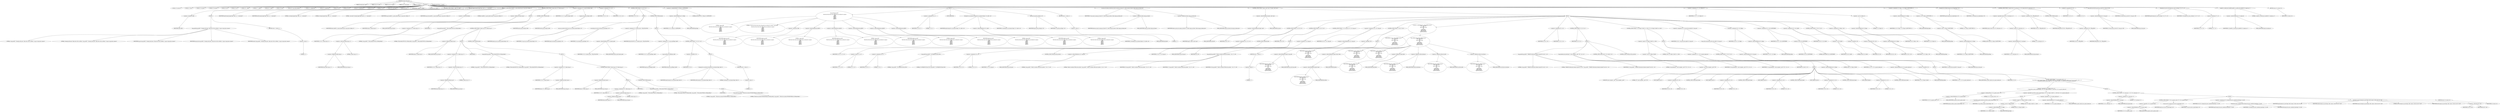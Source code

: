 digraph hostapd_notif_assoc {  
"1000123" [label = "(METHOD,hostapd_notif_assoc)" ]
"1000124" [label = "(PARAM,hostapd_data *hapd)" ]
"1000125" [label = "(PARAM,const u8 *addr)" ]
"1000126" [label = "(PARAM,const u8 *req_ies)" ]
"1000127" [label = "(PARAM,size_t req_ies_len)" ]
"1000128" [label = "(PARAM,int reassoc)" ]
"1000129" [label = "(BLOCK,,)" ]
"1000130" [label = "(LOCAL,v10: const u8 *)" ]
"1000131" [label = "(LOCAL,v11: size_t)" ]
"1000132" [label = "(LOCAL,v12: sta_info *)" ]
"1000133" [label = "(LOCAL,v13: sta_info *)" ]
"1000134" [label = "(LOCAL,v14: int)" ]
"1000135" [label = "(LOCAL,v15: int)" ]
"1000136" [label = "(LOCAL,v16: __int64)" ]
"1000137" [label = "(LOCAL,v17: __int64)" ]
"1000138" [label = "(LOCAL,v18: __int64)" ]
"1000139" [label = "(LOCAL,v19: bool)" ]
"1000140" [label = "(LOCAL,v20: wpa_state_machine *)" ]
"1000141" [label = "(LOCAL,v21: unsigned int)" ]
"1000142" [label = "(LOCAL,v22: unsigned int)" ]
"1000143" [label = "(LOCAL,v23: int)" ]
"1000144" [label = "(LOCAL,v24: u32)" ]
"1000145" [label = "(LOCAL,v25: unsigned int)" ]
"1000146" [label = "(LOCAL,v26: int)" ]
"1000147" [label = "(LOCAL,v27: int)" ]
"1000148" [label = "(LOCAL,v28: wpa_event)" ]
"1000149" [label = "(LOCAL,v29: u8 *)" ]
"1000150" [label = "(LOCAL,elems: ieee802_11_elems)" ]
"1000151" [label = "(LOCAL,buf: u8 [ 1064 ])" ]
"1000152" [label = "(CONTROL_STRUCTURE,if ( !addr ),if ( !addr ))" ]
"1000153" [label = "(<operator>.logicalNot,!addr)" ]
"1000154" [label = "(IDENTIFIER,addr,!addr)" ]
"1000155" [label = "(BLOCK,,)" ]
"1000156" [label = "(wpa_printf,wpa_printf(2, \"hostapd_notif_assoc: Skip event with no address\", req_ies, req_ies_len, reassoc))" ]
"1000157" [label = "(LITERAL,2,wpa_printf(2, \"hostapd_notif_assoc: Skip event with no address\", req_ies, req_ies_len, reassoc))" ]
"1000158" [label = "(LITERAL,\"hostapd_notif_assoc: Skip event with no address\",wpa_printf(2, \"hostapd_notif_assoc: Skip event with no address\", req_ies, req_ies_len, reassoc))" ]
"1000159" [label = "(IDENTIFIER,req_ies,wpa_printf(2, \"hostapd_notif_assoc: Skip event with no address\", req_ies, req_ies_len, reassoc))" ]
"1000160" [label = "(IDENTIFIER,req_ies_len,wpa_printf(2, \"hostapd_notif_assoc: Skip event with no address\", req_ies, req_ies_len, reassoc))" ]
"1000161" [label = "(IDENTIFIER,reassoc,wpa_printf(2, \"hostapd_notif_assoc: Skip event with no address\", req_ies, req_ies_len, reassoc))" ]
"1000162" [label = "(RETURN,return -1;,return -1;)" ]
"1000163" [label = "(<operator>.minus,-1)" ]
"1000164" [label = "(LITERAL,1,-1)" ]
"1000165" [label = "(hostapd_logger,hostapd_logger(hapd, addr, 1u, 2, \"associated\"))" ]
"1000166" [label = "(IDENTIFIER,hapd,hostapd_logger(hapd, addr, 1u, 2, \"associated\"))" ]
"1000167" [label = "(IDENTIFIER,addr,hostapd_logger(hapd, addr, 1u, 2, \"associated\"))" ]
"1000168" [label = "(LITERAL,1u,hostapd_logger(hapd, addr, 1u, 2, \"associated\"))" ]
"1000169" [label = "(LITERAL,2,hostapd_logger(hapd, addr, 1u, 2, \"associated\"))" ]
"1000170" [label = "(LITERAL,\"associated\",hostapd_logger(hapd, addr, 1u, 2, \"associated\"))" ]
"1000171" [label = "(ieee802_11_parse_elems,ieee802_11_parse_elems(req_ies, req_ies_len, &elems, 0))" ]
"1000172" [label = "(IDENTIFIER,req_ies,ieee802_11_parse_elems(req_ies, req_ies_len, &elems, 0))" ]
"1000173" [label = "(IDENTIFIER,req_ies_len,ieee802_11_parse_elems(req_ies, req_ies_len, &elems, 0))" ]
"1000174" [label = "(<operator>.addressOf,&elems)" ]
"1000175" [label = "(IDENTIFIER,elems,ieee802_11_parse_elems(req_ies, req_ies_len, &elems, 0))" ]
"1000176" [label = "(LITERAL,0,ieee802_11_parse_elems(req_ies, req_ies_len, &elems, 0))" ]
"1000177" [label = "(CONTROL_STRUCTURE,if ( elems.wps_ie ),if ( elems.wps_ie ))" ]
"1000178" [label = "(<operator>.fieldAccess,elems.wps_ie)" ]
"1000179" [label = "(IDENTIFIER,elems,if ( elems.wps_ie ))" ]
"1000180" [label = "(FIELD_IDENTIFIER,wps_ie,wps_ie)" ]
"1000181" [label = "(BLOCK,,)" ]
"1000182" [label = "(<operator>.assignment,v10 = elems.wps_ie - 2)" ]
"1000183" [label = "(IDENTIFIER,v10,v10 = elems.wps_ie - 2)" ]
"1000184" [label = "(<operator>.subtraction,elems.wps_ie - 2)" ]
"1000185" [label = "(<operator>.fieldAccess,elems.wps_ie)" ]
"1000186" [label = "(IDENTIFIER,elems,elems.wps_ie - 2)" ]
"1000187" [label = "(FIELD_IDENTIFIER,wps_ie,wps_ie)" ]
"1000188" [label = "(LITERAL,2,elems.wps_ie - 2)" ]
"1000189" [label = "(IDENTIFIER,L,)" ]
"1000190" [label = "(wpa_printf,wpa_printf(2, \"STA included WPS IE in (Re)AssocReq\"))" ]
"1000191" [label = "(LITERAL,2,wpa_printf(2, \"STA included WPS IE in (Re)AssocReq\"))" ]
"1000192" [label = "(LITERAL,\"STA included WPS IE in (Re)AssocReq\",wpa_printf(2, \"STA included WPS IE in (Re)AssocReq\"))" ]
"1000193" [label = "(CONTROL_STRUCTURE,else,else)" ]
"1000194" [label = "(CONTROL_STRUCTURE,if ( elems.rsn_ie ),if ( elems.rsn_ie ))" ]
"1000195" [label = "(<operator>.fieldAccess,elems.rsn_ie)" ]
"1000196" [label = "(IDENTIFIER,elems,if ( elems.rsn_ie ))" ]
"1000197" [label = "(FIELD_IDENTIFIER,rsn_ie,rsn_ie)" ]
"1000198" [label = "(BLOCK,,)" ]
"1000199" [label = "(<operator>.assignment,v10 = elems.rsn_ie - 2)" ]
"1000200" [label = "(IDENTIFIER,v10,v10 = elems.rsn_ie - 2)" ]
"1000201" [label = "(<operator>.subtraction,elems.rsn_ie - 2)" ]
"1000202" [label = "(<operator>.fieldAccess,elems.rsn_ie)" ]
"1000203" [label = "(IDENTIFIER,elems,elems.rsn_ie - 2)" ]
"1000204" [label = "(FIELD_IDENTIFIER,rsn_ie,rsn_ie)" ]
"1000205" [label = "(LITERAL,2,elems.rsn_ie - 2)" ]
"1000206" [label = "(IDENTIFIER,L,)" ]
"1000207" [label = "(wpa_printf,wpa_printf(2, \"STA included RSN IE in (Re)AssocReq\"))" ]
"1000208" [label = "(LITERAL,2,wpa_printf(2, \"STA included RSN IE in (Re)AssocReq\"))" ]
"1000209" [label = "(LITERAL,\"STA included RSN IE in (Re)AssocReq\",wpa_printf(2, \"STA included RSN IE in (Re)AssocReq\"))" ]
"1000210" [label = "(CONTROL_STRUCTURE,else,else)" ]
"1000211" [label = "(BLOCK,,)" ]
"1000212" [label = "(<operator>.assignment,v10 = elems.wpa_ie)" ]
"1000213" [label = "(IDENTIFIER,v10,v10 = elems.wpa_ie)" ]
"1000214" [label = "(<operator>.fieldAccess,elems.wpa_ie)" ]
"1000215" [label = "(IDENTIFIER,elems,v10 = elems.wpa_ie)" ]
"1000216" [label = "(FIELD_IDENTIFIER,wpa_ie,wpa_ie)" ]
"1000217" [label = "(CONTROL_STRUCTURE,if ( elems.wpa_ie ),if ( elems.wpa_ie ))" ]
"1000218" [label = "(<operator>.fieldAccess,elems.wpa_ie)" ]
"1000219" [label = "(IDENTIFIER,elems,if ( elems.wpa_ie ))" ]
"1000220" [label = "(FIELD_IDENTIFIER,wpa_ie,wpa_ie)" ]
"1000221" [label = "(BLOCK,,)" ]
"1000222" [label = "(<operator>.assignment,v10 = elems.wpa_ie - 2)" ]
"1000223" [label = "(IDENTIFIER,v10,v10 = elems.wpa_ie - 2)" ]
"1000224" [label = "(<operator>.subtraction,elems.wpa_ie - 2)" ]
"1000225" [label = "(<operator>.fieldAccess,elems.wpa_ie)" ]
"1000226" [label = "(IDENTIFIER,elems,elems.wpa_ie - 2)" ]
"1000227" [label = "(FIELD_IDENTIFIER,wpa_ie,wpa_ie)" ]
"1000228" [label = "(LITERAL,2,elems.wpa_ie - 2)" ]
"1000229" [label = "(IDENTIFIER,L,)" ]
"1000230" [label = "(wpa_printf,wpa_printf(2, \"STA included WPA IE in (Re)AssocReq\"))" ]
"1000231" [label = "(LITERAL,2,wpa_printf(2, \"STA included WPA IE in (Re)AssocReq\"))" ]
"1000232" [label = "(LITERAL,\"STA included WPA IE in (Re)AssocReq\",wpa_printf(2, \"STA included WPA IE in (Re)AssocReq\"))" ]
"1000233" [label = "(CONTROL_STRUCTURE,else,else)" ]
"1000234" [label = "(BLOCK,,)" ]
"1000235" [label = "(IDENTIFIER,L,)" ]
"1000236" [label = "(wpa_printf,wpa_printf(2, \"STA did not include WPS/RSN/WPA IE in (Re)AssocReq\"))" ]
"1000237" [label = "(LITERAL,2,wpa_printf(2, \"STA did not include WPS/RSN/WPA IE in (Re)AssocReq\"))" ]
"1000238" [label = "(LITERAL,\"STA did not include WPS/RSN/WPA IE in (Re)AssocReq\",wpa_printf(2, \"STA did not include WPS/RSN/WPA IE in (Re)AssocReq\"))" ]
"1000239" [label = "(<operator>.assignment,v12 = ap_get_sta(hapd, addr))" ]
"1000240" [label = "(IDENTIFIER,v12,v12 = ap_get_sta(hapd, addr))" ]
"1000241" [label = "(ap_get_sta,ap_get_sta(hapd, addr))" ]
"1000242" [label = "(IDENTIFIER,hapd,ap_get_sta(hapd, addr))" ]
"1000243" [label = "(IDENTIFIER,addr,ap_get_sta(hapd, addr))" ]
"1000244" [label = "(<operator>.assignment,v13 = v12)" ]
"1000245" [label = "(IDENTIFIER,v13,v13 = v12)" ]
"1000246" [label = "(IDENTIFIER,v12,v13 = v12)" ]
"1000247" [label = "(CONTROL_STRUCTURE,if ( v12 ),if ( v12 ))" ]
"1000248" [label = "(IDENTIFIER,v12,if ( v12 ))" ]
"1000249" [label = "(BLOCK,,)" ]
"1000250" [label = "(ap_sta_no_session_timeout,ap_sta_no_session_timeout(hapd, v12))" ]
"1000251" [label = "(IDENTIFIER,hapd,ap_sta_no_session_timeout(hapd, v12))" ]
"1000252" [label = "(IDENTIFIER,v12,ap_sta_no_session_timeout(hapd, v12))" ]
"1000253" [label = "(accounting_sta_stop,accounting_sta_stop(hapd, v13))" ]
"1000254" [label = "(IDENTIFIER,hapd,accounting_sta_stop(hapd, v13))" ]
"1000255" [label = "(IDENTIFIER,v13,accounting_sta_stop(hapd, v13))" ]
"1000256" [label = "(<operator>.assignment,v13->timeout_next = STA_NULLFUNC)" ]
"1000257" [label = "(<operator>.indirectFieldAccess,v13->timeout_next)" ]
"1000258" [label = "(IDENTIFIER,v13,v13->timeout_next = STA_NULLFUNC)" ]
"1000259" [label = "(FIELD_IDENTIFIER,timeout_next,timeout_next)" ]
"1000260" [label = "(IDENTIFIER,STA_NULLFUNC,v13->timeout_next = STA_NULLFUNC)" ]
"1000261" [label = "(CONTROL_STRUCTURE,else,else)" ]
"1000262" [label = "(BLOCK,,)" ]
"1000263" [label = "(<operator>.assignment,v13 = ap_sta_add(hapd, addr))" ]
"1000264" [label = "(IDENTIFIER,v13,v13 = ap_sta_add(hapd, addr))" ]
"1000265" [label = "(ap_sta_add,ap_sta_add(hapd, addr))" ]
"1000266" [label = "(IDENTIFIER,hapd,ap_sta_add(hapd, addr))" ]
"1000267" [label = "(IDENTIFIER,addr,ap_sta_add(hapd, addr))" ]
"1000268" [label = "(CONTROL_STRUCTURE,if ( !v13 ),if ( !v13 ))" ]
"1000269" [label = "(<operator>.logicalNot,!v13)" ]
"1000270" [label = "(IDENTIFIER,v13,!v13)" ]
"1000271" [label = "(BLOCK,,)" ]
"1000272" [label = "(hostapd_drv_sta_disassoc,hostapd_drv_sta_disassoc(hapd, addr, 5))" ]
"1000273" [label = "(IDENTIFIER,hapd,hostapd_drv_sta_disassoc(hapd, addr, 5))" ]
"1000274" [label = "(IDENTIFIER,addr,hostapd_drv_sta_disassoc(hapd, addr, 5))" ]
"1000275" [label = "(LITERAL,5,hostapd_drv_sta_disassoc(hapd, addr, 5))" ]
"1000276" [label = "(RETURN,return -1;,return -1;)" ]
"1000277" [label = "(<operator>.minus,-1)" ]
"1000278" [label = "(LITERAL,1,-1)" ]
"1000279" [label = "(<operators>.assignmentAnd,v13->flags &= 0xFFFECFFF)" ]
"1000280" [label = "(<operator>.indirectFieldAccess,v13->flags)" ]
"1000281" [label = "(IDENTIFIER,v13,v13->flags &= 0xFFFECFFF)" ]
"1000282" [label = "(FIELD_IDENTIFIER,flags,flags)" ]
"1000283" [label = "(LITERAL,0xFFFECFFF,v13->flags &= 0xFFFECFFF)" ]
"1000284" [label = "(BLOCK,,)" ]
"1000285" [label = "(wpa_printf,wpa_printf(\n      3,\n      \"STA %02x:%02x:%02x:%02x:%02x:%02x not allowed to connect\",\n      *addr,\n      addr[1],\n      addr[2],\n      addr[3],\n      addr[4],\n      addr[5]))" ]
"1000286" [label = "(LITERAL,3,wpa_printf(\n      3,\n      \"STA %02x:%02x:%02x:%02x:%02x:%02x not allowed to connect\",\n      *addr,\n      addr[1],\n      addr[2],\n      addr[3],\n      addr[4],\n      addr[5]))" ]
"1000287" [label = "(LITERAL,\"STA %02x:%02x:%02x:%02x:%02x:%02x not allowed to connect\",wpa_printf(\n      3,\n      \"STA %02x:%02x:%02x:%02x:%02x:%02x not allowed to connect\",\n      *addr,\n      addr[1],\n      addr[2],\n      addr[3],\n      addr[4],\n      addr[5]))" ]
"1000288" [label = "(<operator>.indirection,*addr)" ]
"1000289" [label = "(IDENTIFIER,addr,wpa_printf(\n      3,\n      \"STA %02x:%02x:%02x:%02x:%02x:%02x not allowed to connect\",\n      *addr,\n      addr[1],\n      addr[2],\n      addr[3],\n      addr[4],\n      addr[5]))" ]
"1000290" [label = "(<operator>.indirectIndexAccess,addr[1])" ]
"1000291" [label = "(IDENTIFIER,addr,wpa_printf(\n      3,\n      \"STA %02x:%02x:%02x:%02x:%02x:%02x not allowed to connect\",\n      *addr,\n      addr[1],\n      addr[2],\n      addr[3],\n      addr[4],\n      addr[5]))" ]
"1000292" [label = "(LITERAL,1,wpa_printf(\n      3,\n      \"STA %02x:%02x:%02x:%02x:%02x:%02x not allowed to connect\",\n      *addr,\n      addr[1],\n      addr[2],\n      addr[3],\n      addr[4],\n      addr[5]))" ]
"1000293" [label = "(<operator>.indirectIndexAccess,addr[2])" ]
"1000294" [label = "(IDENTIFIER,addr,wpa_printf(\n      3,\n      \"STA %02x:%02x:%02x:%02x:%02x:%02x not allowed to connect\",\n      *addr,\n      addr[1],\n      addr[2],\n      addr[3],\n      addr[4],\n      addr[5]))" ]
"1000295" [label = "(LITERAL,2,wpa_printf(\n      3,\n      \"STA %02x:%02x:%02x:%02x:%02x:%02x not allowed to connect\",\n      *addr,\n      addr[1],\n      addr[2],\n      addr[3],\n      addr[4],\n      addr[5]))" ]
"1000296" [label = "(<operator>.indirectIndexAccess,addr[3])" ]
"1000297" [label = "(IDENTIFIER,addr,wpa_printf(\n      3,\n      \"STA %02x:%02x:%02x:%02x:%02x:%02x not allowed to connect\",\n      *addr,\n      addr[1],\n      addr[2],\n      addr[3],\n      addr[4],\n      addr[5]))" ]
"1000298" [label = "(LITERAL,3,wpa_printf(\n      3,\n      \"STA %02x:%02x:%02x:%02x:%02x:%02x not allowed to connect\",\n      *addr,\n      addr[1],\n      addr[2],\n      addr[3],\n      addr[4],\n      addr[5]))" ]
"1000299" [label = "(<operator>.indirectIndexAccess,addr[4])" ]
"1000300" [label = "(IDENTIFIER,addr,wpa_printf(\n      3,\n      \"STA %02x:%02x:%02x:%02x:%02x:%02x not allowed to connect\",\n      *addr,\n      addr[1],\n      addr[2],\n      addr[3],\n      addr[4],\n      addr[5]))" ]
"1000301" [label = "(LITERAL,4,wpa_printf(\n      3,\n      \"STA %02x:%02x:%02x:%02x:%02x:%02x not allowed to connect\",\n      *addr,\n      addr[1],\n      addr[2],\n      addr[3],\n      addr[4],\n      addr[5]))" ]
"1000302" [label = "(<operator>.indirectIndexAccess,addr[5])" ]
"1000303" [label = "(IDENTIFIER,addr,wpa_printf(\n      3,\n      \"STA %02x:%02x:%02x:%02x:%02x:%02x not allowed to connect\",\n      *addr,\n      addr[1],\n      addr[2],\n      addr[3],\n      addr[4],\n      addr[5]))" ]
"1000304" [label = "(LITERAL,5,wpa_printf(\n      3,\n      \"STA %02x:%02x:%02x:%02x:%02x:%02x not allowed to connect\",\n      *addr,\n      addr[1],\n      addr[2],\n      addr[3],\n      addr[4],\n      addr[5]))" ]
"1000305" [label = "(<operator>.assignment,v14 = 1)" ]
"1000306" [label = "(IDENTIFIER,v14,v14 = 1)" ]
"1000307" [label = "(LITERAL,1,v14 = 1)" ]
"1000308" [label = "(JUMP_TARGET,fail)" ]
"1000309" [label = "(hostapd_drv_sta_disassoc,hostapd_drv_sta_disassoc(hapd, v13->addr, v14))" ]
"1000310" [label = "(IDENTIFIER,hapd,hostapd_drv_sta_disassoc(hapd, v13->addr, v14))" ]
"1000311" [label = "(<operator>.indirectFieldAccess,v13->addr)" ]
"1000312" [label = "(IDENTIFIER,v13,hostapd_drv_sta_disassoc(hapd, v13->addr, v14))" ]
"1000313" [label = "(FIELD_IDENTIFIER,addr,addr)" ]
"1000314" [label = "(IDENTIFIER,v14,hostapd_drv_sta_disassoc(hapd, v13->addr, v14))" ]
"1000315" [label = "(ap_free_sta,ap_free_sta(hapd, v13))" ]
"1000316" [label = "(IDENTIFIER,hapd,ap_free_sta(hapd, v13))" ]
"1000317" [label = "(IDENTIFIER,v13,ap_free_sta(hapd, v13))" ]
"1000318" [label = "(RETURN,return -1;,return -1;)" ]
"1000319" [label = "(<operator>.minus,-1)" ]
"1000320" [label = "(LITERAL,1,-1)" ]
"1000321" [label = "(ap_copy_sta_supp_op_classes,ap_copy_sta_supp_op_classes(v13, elems.supp_op_classes, elems.supp_op_classes_len))" ]
"1000322" [label = "(IDENTIFIER,v13,ap_copy_sta_supp_op_classes(v13, elems.supp_op_classes, elems.supp_op_classes_len))" ]
"1000323" [label = "(<operator>.fieldAccess,elems.supp_op_classes)" ]
"1000324" [label = "(IDENTIFIER,elems,ap_copy_sta_supp_op_classes(v13, elems.supp_op_classes, elems.supp_op_classes_len))" ]
"1000325" [label = "(FIELD_IDENTIFIER,supp_op_classes,supp_op_classes)" ]
"1000326" [label = "(<operator>.fieldAccess,elems.supp_op_classes_len)" ]
"1000327" [label = "(IDENTIFIER,elems,ap_copy_sta_supp_op_classes(v13, elems.supp_op_classes, elems.supp_op_classes_len))" ]
"1000328" [label = "(FIELD_IDENTIFIER,supp_op_classes_len,supp_op_classes_len)" ]
"1000329" [label = "(CONTROL_STRUCTURE,if ( hapd->conf->wpa ),if ( hapd->conf->wpa ))" ]
"1000330" [label = "(<operator>.indirectFieldAccess,hapd->conf->wpa)" ]
"1000331" [label = "(<operator>.indirectFieldAccess,hapd->conf)" ]
"1000332" [label = "(IDENTIFIER,hapd,if ( hapd->conf->wpa ))" ]
"1000333" [label = "(FIELD_IDENTIFIER,conf,conf)" ]
"1000334" [label = "(FIELD_IDENTIFIER,wpa,wpa)" ]
"1000335" [label = "(BLOCK,,)" ]
"1000336" [label = "(CONTROL_STRUCTURE,if ( v10 ),if ( v10 ))" ]
"1000337" [label = "(IDENTIFIER,v10,if ( v10 ))" ]
"1000338" [label = "(<operator>.assignment,v19 = v11 == 0)" ]
"1000339" [label = "(IDENTIFIER,v19,v19 = v11 == 0)" ]
"1000340" [label = "(<operator>.equals,v11 == 0)" ]
"1000341" [label = "(IDENTIFIER,v11,v11 == 0)" ]
"1000342" [label = "(LITERAL,0,v11 == 0)" ]
"1000343" [label = "(CONTROL_STRUCTURE,else,else)" ]
"1000344" [label = "(<operator>.assignment,v19 = 1)" ]
"1000345" [label = "(IDENTIFIER,v19,v19 = 1)" ]
"1000346" [label = "(LITERAL,1,v19 = 1)" ]
"1000347" [label = "(CONTROL_STRUCTURE,if ( v19 ),if ( v19 ))" ]
"1000348" [label = "(IDENTIFIER,v19,if ( v19 ))" ]
"1000349" [label = "(BLOCK,,)" ]
"1000350" [label = "(wpa_printf,wpa_printf(2, \"No WPA/RSN IE from STA\"))" ]
"1000351" [label = "(LITERAL,2,wpa_printf(2, \"No WPA/RSN IE from STA\"))" ]
"1000352" [label = "(LITERAL,\"No WPA/RSN IE from STA\",wpa_printf(2, \"No WPA/RSN IE from STA\"))" ]
"1000353" [label = "(<operator>.assignment,v14 = 13)" ]
"1000354" [label = "(IDENTIFIER,v14,v14 = 13)" ]
"1000355" [label = "(LITERAL,13,v14 = 13)" ]
"1000356" [label = "(CONTROL_STRUCTURE,goto fail;,goto fail;)" ]
"1000357" [label = "(CONTROL_STRUCTURE,if ( !v13->wpa_sm ),if ( !v13->wpa_sm ))" ]
"1000358" [label = "(<operator>.logicalNot,!v13->wpa_sm)" ]
"1000359" [label = "(<operator>.indirectFieldAccess,v13->wpa_sm)" ]
"1000360" [label = "(IDENTIFIER,v13,!v13->wpa_sm)" ]
"1000361" [label = "(FIELD_IDENTIFIER,wpa_sm,wpa_sm)" ]
"1000362" [label = "(<operator>.assignment,v20 = v13->wpa_sm)" ]
"1000363" [label = "(IDENTIFIER,v20,v20 = v13->wpa_sm)" ]
"1000364" [label = "(<operator>.indirectFieldAccess,v13->wpa_sm)" ]
"1000365" [label = "(IDENTIFIER,v13,v20 = v13->wpa_sm)" ]
"1000366" [label = "(FIELD_IDENTIFIER,wpa_sm,wpa_sm)" ]
"1000367" [label = "(CONTROL_STRUCTURE,if ( !v20 ),if ( !v20 ))" ]
"1000368" [label = "(<operator>.logicalNot,!v20)" ]
"1000369" [label = "(IDENTIFIER,v20,!v20)" ]
"1000370" [label = "(BLOCK,,)" ]
"1000371" [label = "(wpa_printf,wpa_printf(5, \"Failed to initialize WPA state machine\", v16, v17, v18))" ]
"1000372" [label = "(LITERAL,5,wpa_printf(5, \"Failed to initialize WPA state machine\", v16, v17, v18))" ]
"1000373" [label = "(LITERAL,\"Failed to initialize WPA state machine\",wpa_printf(5, \"Failed to initialize WPA state machine\", v16, v17, v18))" ]
"1000374" [label = "(IDENTIFIER,v16,wpa_printf(5, \"Failed to initialize WPA state machine\", v16, v17, v18))" ]
"1000375" [label = "(IDENTIFIER,v17,wpa_printf(5, \"Failed to initialize WPA state machine\", v16, v17, v18))" ]
"1000376" [label = "(IDENTIFIER,v18,wpa_printf(5, \"Failed to initialize WPA state machine\", v16, v17, v18))" ]
"1000377" [label = "(RETURN,return -1;,return -1;)" ]
"1000378" [label = "(<operator>.minus,-1)" ]
"1000379" [label = "(LITERAL,1,-1)" ]
"1000380" [label = "(<operator>.assignment,v21 = wpa_validate_wpa_ie(\n            hapd->wpa_auth,\n            v20,\n            hapd->iface->freq,\n            v10,\n            v11,\n            elems.mdie,\n            elems.mdie_len,\n            elems.owe_dh,\n            elems.owe_dh_len))" ]
"1000381" [label = "(IDENTIFIER,v21,v21 = wpa_validate_wpa_ie(\n            hapd->wpa_auth,\n            v20,\n            hapd->iface->freq,\n            v10,\n            v11,\n            elems.mdie,\n            elems.mdie_len,\n            elems.owe_dh,\n            elems.owe_dh_len))" ]
"1000382" [label = "(wpa_validate_wpa_ie,wpa_validate_wpa_ie(\n            hapd->wpa_auth,\n            v20,\n            hapd->iface->freq,\n            v10,\n            v11,\n            elems.mdie,\n            elems.mdie_len,\n            elems.owe_dh,\n            elems.owe_dh_len))" ]
"1000383" [label = "(<operator>.indirectFieldAccess,hapd->wpa_auth)" ]
"1000384" [label = "(IDENTIFIER,hapd,wpa_validate_wpa_ie(\n            hapd->wpa_auth,\n            v20,\n            hapd->iface->freq,\n            v10,\n            v11,\n            elems.mdie,\n            elems.mdie_len,\n            elems.owe_dh,\n            elems.owe_dh_len))" ]
"1000385" [label = "(FIELD_IDENTIFIER,wpa_auth,wpa_auth)" ]
"1000386" [label = "(IDENTIFIER,v20,wpa_validate_wpa_ie(\n            hapd->wpa_auth,\n            v20,\n            hapd->iface->freq,\n            v10,\n            v11,\n            elems.mdie,\n            elems.mdie_len,\n            elems.owe_dh,\n            elems.owe_dh_len))" ]
"1000387" [label = "(<operator>.indirectFieldAccess,hapd->iface->freq)" ]
"1000388" [label = "(<operator>.indirectFieldAccess,hapd->iface)" ]
"1000389" [label = "(IDENTIFIER,hapd,wpa_validate_wpa_ie(\n            hapd->wpa_auth,\n            v20,\n            hapd->iface->freq,\n            v10,\n            v11,\n            elems.mdie,\n            elems.mdie_len,\n            elems.owe_dh,\n            elems.owe_dh_len))" ]
"1000390" [label = "(FIELD_IDENTIFIER,iface,iface)" ]
"1000391" [label = "(FIELD_IDENTIFIER,freq,freq)" ]
"1000392" [label = "(IDENTIFIER,v10,wpa_validate_wpa_ie(\n            hapd->wpa_auth,\n            v20,\n            hapd->iface->freq,\n            v10,\n            v11,\n            elems.mdie,\n            elems.mdie_len,\n            elems.owe_dh,\n            elems.owe_dh_len))" ]
"1000393" [label = "(IDENTIFIER,v11,wpa_validate_wpa_ie(\n            hapd->wpa_auth,\n            v20,\n            hapd->iface->freq,\n            v10,\n            v11,\n            elems.mdie,\n            elems.mdie_len,\n            elems.owe_dh,\n            elems.owe_dh_len))" ]
"1000394" [label = "(<operator>.fieldAccess,elems.mdie)" ]
"1000395" [label = "(IDENTIFIER,elems,wpa_validate_wpa_ie(\n            hapd->wpa_auth,\n            v20,\n            hapd->iface->freq,\n            v10,\n            v11,\n            elems.mdie,\n            elems.mdie_len,\n            elems.owe_dh,\n            elems.owe_dh_len))" ]
"1000396" [label = "(FIELD_IDENTIFIER,mdie,mdie)" ]
"1000397" [label = "(<operator>.fieldAccess,elems.mdie_len)" ]
"1000398" [label = "(IDENTIFIER,elems,wpa_validate_wpa_ie(\n            hapd->wpa_auth,\n            v20,\n            hapd->iface->freq,\n            v10,\n            v11,\n            elems.mdie,\n            elems.mdie_len,\n            elems.owe_dh,\n            elems.owe_dh_len))" ]
"1000399" [label = "(FIELD_IDENTIFIER,mdie_len,mdie_len)" ]
"1000400" [label = "(<operator>.fieldAccess,elems.owe_dh)" ]
"1000401" [label = "(IDENTIFIER,elems,wpa_validate_wpa_ie(\n            hapd->wpa_auth,\n            v20,\n            hapd->iface->freq,\n            v10,\n            v11,\n            elems.mdie,\n            elems.mdie_len,\n            elems.owe_dh,\n            elems.owe_dh_len))" ]
"1000402" [label = "(FIELD_IDENTIFIER,owe_dh,owe_dh)" ]
"1000403" [label = "(<operator>.fieldAccess,elems.owe_dh_len)" ]
"1000404" [label = "(IDENTIFIER,elems,wpa_validate_wpa_ie(\n            hapd->wpa_auth,\n            v20,\n            hapd->iface->freq,\n            v10,\n            v11,\n            elems.mdie,\n            elems.mdie_len,\n            elems.owe_dh,\n            elems.owe_dh_len))" ]
"1000405" [label = "(FIELD_IDENTIFIER,owe_dh_len,owe_dh_len)" ]
"1000406" [label = "(<operator>.assignment,v22 = v21)" ]
"1000407" [label = "(IDENTIFIER,v22,v22 = v21)" ]
"1000408" [label = "(IDENTIFIER,v21,v22 = v21)" ]
"1000409" [label = "(CONTROL_STRUCTURE,if ( v21 ),if ( v21 ))" ]
"1000410" [label = "(IDENTIFIER,v21,if ( v21 ))" ]
"1000411" [label = "(BLOCK,,)" ]
"1000412" [label = "(wpa_printf,wpa_printf(2, \"WPA/RSN information element rejected? (res %u)\", v21))" ]
"1000413" [label = "(LITERAL,2,wpa_printf(2, \"WPA/RSN information element rejected? (res %u)\", v21))" ]
"1000414" [label = "(LITERAL,\"WPA/RSN information element rejected? (res %u)\",wpa_printf(2, \"WPA/RSN information element rejected? (res %u)\", v21))" ]
"1000415" [label = "(IDENTIFIER,v21,wpa_printf(2, \"WPA/RSN information element rejected? (res %u)\", v21))" ]
"1000416" [label = "(wpa_hexdump,wpa_hexdump(2, (const unsigned __int8 *)\"IE\", v10, v11))" ]
"1000417" [label = "(LITERAL,2,wpa_hexdump(2, (const unsigned __int8 *)\"IE\", v10, v11))" ]
"1000418" [label = "(<operator>.cast,(const unsigned __int8 *)\"IE\")" ]
"1000419" [label = "(UNKNOWN,const unsigned __int8 *,const unsigned __int8 *)" ]
"1000420" [label = "(LITERAL,\"IE\",(const unsigned __int8 *)\"IE\")" ]
"1000421" [label = "(IDENTIFIER,v10,wpa_hexdump(2, (const unsigned __int8 *)\"IE\", v10, v11))" ]
"1000422" [label = "(IDENTIFIER,v11,wpa_hexdump(2, (const unsigned __int8 *)\"IE\", v10, v11))" ]
"1000423" [label = "(CONTROL_STRUCTURE,switch ( v22 ),switch ( v22 ))" ]
"1000424" [label = "(IDENTIFIER,v22,switch ( v22 ))" ]
"1000425" [label = "(BLOCK,,)" ]
"1000426" [label = "(JUMP_TARGET,case 2u)" ]
"1000427" [label = "(<operator>.assignment,v14 = 18)" ]
"1000428" [label = "(IDENTIFIER,v14,v14 = 18)" ]
"1000429" [label = "(LITERAL,18,v14 = 18)" ]
"1000430" [label = "(CONTROL_STRUCTURE,break;,break;)" ]
"1000431" [label = "(JUMP_TARGET,case 3u)" ]
"1000432" [label = "(<operator>.assignment,v14 = 19)" ]
"1000433" [label = "(IDENTIFIER,v14,v14 = 19)" ]
"1000434" [label = "(LITERAL,19,v14 = 19)" ]
"1000435" [label = "(CONTROL_STRUCTURE,break;,break;)" ]
"1000436" [label = "(JUMP_TARGET,case 4u)" ]
"1000437" [label = "(<operator>.assignment,v14 = 20)" ]
"1000438" [label = "(IDENTIFIER,v14,v14 = 20)" ]
"1000439" [label = "(LITERAL,20,v14 = 20)" ]
"1000440" [label = "(CONTROL_STRUCTURE,break;,break;)" ]
"1000441" [label = "(JUMP_TARGET,case 8u)" ]
"1000442" [label = "(<operator>.assignment,v14 = 24)" ]
"1000443" [label = "(IDENTIFIER,v14,v14 = 24)" ]
"1000444" [label = "(LITERAL,24,v14 = 24)" ]
"1000445" [label = "(CONTROL_STRUCTURE,break;,break;)" ]
"1000446" [label = "(JUMP_TARGET,default)" ]
"1000447" [label = "(<operator>.assignment,v14 = 13)" ]
"1000448" [label = "(IDENTIFIER,v14,v14 = 13)" ]
"1000449" [label = "(LITERAL,13,v14 = 13)" ]
"1000450" [label = "(CONTROL_STRUCTURE,break;,break;)" ]
"1000451" [label = "(CONTROL_STRUCTURE,goto fail;,goto fail;)" ]
"1000452" [label = "(CONTROL_STRUCTURE,if ( (v13->flags & 0x402) == 1026 ),if ( (v13->flags & 0x402) == 1026 ))" ]
"1000453" [label = "(<operator>.equals,(v13->flags & 0x402) == 1026)" ]
"1000454" [label = "(<operator>.and,v13->flags & 0x402)" ]
"1000455" [label = "(<operator>.indirectFieldAccess,v13->flags)" ]
"1000456" [label = "(IDENTIFIER,v13,v13->flags & 0x402)" ]
"1000457" [label = "(FIELD_IDENTIFIER,flags,flags)" ]
"1000458" [label = "(LITERAL,0x402,v13->flags & 0x402)" ]
"1000459" [label = "(LITERAL,1026,(v13->flags & 0x402) == 1026)" ]
"1000460" [label = "(BLOCK,,)" ]
"1000461" [label = "(<operator>.assignment,v15 = v13->sa_query_timed_out)" ]
"1000462" [label = "(IDENTIFIER,v15,v15 = v13->sa_query_timed_out)" ]
"1000463" [label = "(<operator>.indirectFieldAccess,v13->sa_query_timed_out)" ]
"1000464" [label = "(IDENTIFIER,v13,v15 = v13->sa_query_timed_out)" ]
"1000465" [label = "(FIELD_IDENTIFIER,sa_query_timed_out,sa_query_timed_out)" ]
"1000466" [label = "(CONTROL_STRUCTURE,if ( !v15 ),if ( !v15 ))" ]
"1000467" [label = "(<operator>.logicalNot,!v15)" ]
"1000468" [label = "(IDENTIFIER,v15,!v15)" ]
"1000469" [label = "(BLOCK,,)" ]
"1000470" [label = "(CONTROL_STRUCTURE,if ( v13->sa_query_count <= 0\n          || (ap_check_sa_query_timeout(hapd, v13), (v13->flags & 0x402) == 1026) && !v13->sa_query_timed_out ),if ( v13->sa_query_count <= 0\n          || (ap_check_sa_query_timeout(hapd, v13), (v13->flags & 0x402) == 1026) && !v13->sa_query_timed_out ))" ]
"1000471" [label = "(<operator>.logicalOr,v13->sa_query_count <= 0\n          || (ap_check_sa_query_timeout(hapd, v13), (v13->flags & 0x402) == 1026) && !v13->sa_query_timed_out)" ]
"1000472" [label = "(<operator>.lessEqualsThan,v13->sa_query_count <= 0)" ]
"1000473" [label = "(<operator>.indirectFieldAccess,v13->sa_query_count)" ]
"1000474" [label = "(IDENTIFIER,v13,v13->sa_query_count <= 0)" ]
"1000475" [label = "(FIELD_IDENTIFIER,sa_query_count,sa_query_count)" ]
"1000476" [label = "(LITERAL,0,v13->sa_query_count <= 0)" ]
"1000477" [label = "(<operator>.logicalAnd,(ap_check_sa_query_timeout(hapd, v13), (v13->flags & 0x402) == 1026) && !v13->sa_query_timed_out)" ]
"1000478" [label = "(BLOCK,,)" ]
"1000479" [label = "(ap_check_sa_query_timeout,ap_check_sa_query_timeout(hapd, v13))" ]
"1000480" [label = "(IDENTIFIER,hapd,ap_check_sa_query_timeout(hapd, v13))" ]
"1000481" [label = "(IDENTIFIER,v13,ap_check_sa_query_timeout(hapd, v13))" ]
"1000482" [label = "(<operator>.equals,(v13->flags & 0x402) == 1026)" ]
"1000483" [label = "(<operator>.and,v13->flags & 0x402)" ]
"1000484" [label = "(<operator>.indirectFieldAccess,v13->flags)" ]
"1000485" [label = "(IDENTIFIER,v13,v13->flags & 0x402)" ]
"1000486" [label = "(FIELD_IDENTIFIER,flags,flags)" ]
"1000487" [label = "(LITERAL,0x402,v13->flags & 0x402)" ]
"1000488" [label = "(LITERAL,1026,(v13->flags & 0x402) == 1026)" ]
"1000489" [label = "(<operator>.logicalNot,!v13->sa_query_timed_out)" ]
"1000490" [label = "(<operator>.indirectFieldAccess,v13->sa_query_timed_out)" ]
"1000491" [label = "(IDENTIFIER,v13,!v13->sa_query_timed_out)" ]
"1000492" [label = "(FIELD_IDENTIFIER,sa_query_timed_out,sa_query_timed_out)" ]
"1000493" [label = "(BLOCK,,)" ]
"1000494" [label = "(CONTROL_STRUCTURE,if ( v13->auth_alg != 2 ),if ( v13->auth_alg != 2 ))" ]
"1000495" [label = "(<operator>.notEquals,v13->auth_alg != 2)" ]
"1000496" [label = "(<operator>.indirectFieldAccess,v13->auth_alg)" ]
"1000497" [label = "(IDENTIFIER,v13,v13->auth_alg != 2)" ]
"1000498" [label = "(FIELD_IDENTIFIER,auth_alg,auth_alg)" ]
"1000499" [label = "(LITERAL,2,v13->auth_alg != 2)" ]
"1000500" [label = "(BLOCK,,)" ]
"1000501" [label = "(CONTROL_STRUCTURE,if ( !v13->sa_query_count ),if ( !v13->sa_query_count ))" ]
"1000502" [label = "(<operator>.logicalNot,!v13->sa_query_count)" ]
"1000503" [label = "(<operator>.indirectFieldAccess,v13->sa_query_count)" ]
"1000504" [label = "(IDENTIFIER,v13,!v13->sa_query_count)" ]
"1000505" [label = "(FIELD_IDENTIFIER,sa_query_count,sa_query_count)" ]
"1000506" [label = "(ap_sta_start_sa_query,ap_sta_start_sa_query(hapd, v13))" ]
"1000507" [label = "(IDENTIFIER,hapd,ap_sta_start_sa_query(hapd, v13))" ]
"1000508" [label = "(IDENTIFIER,v13,ap_sta_start_sa_query(hapd, v13))" ]
"1000509" [label = "(<operator>.assignment,v29 = hostapd_eid_assoc_comeback_time(hapd, v13, buf))" ]
"1000510" [label = "(IDENTIFIER,v29,v29 = hostapd_eid_assoc_comeback_time(hapd, v13, buf))" ]
"1000511" [label = "(hostapd_eid_assoc_comeback_time,hostapd_eid_assoc_comeback_time(hapd, v13, buf))" ]
"1000512" [label = "(IDENTIFIER,hapd,hostapd_eid_assoc_comeback_time(hapd, v13, buf))" ]
"1000513" [label = "(IDENTIFIER,v13,hostapd_eid_assoc_comeback_time(hapd, v13, buf))" ]
"1000514" [label = "(IDENTIFIER,buf,hostapd_eid_assoc_comeback_time(hapd, v13, buf))" ]
"1000515" [label = "(hostapd_sta_assoc,hostapd_sta_assoc(hapd, addr, reassoc, 0x1Eu, buf, v29 - buf))" ]
"1000516" [label = "(IDENTIFIER,hapd,hostapd_sta_assoc(hapd, addr, reassoc, 0x1Eu, buf, v29 - buf))" ]
"1000517" [label = "(IDENTIFIER,addr,hostapd_sta_assoc(hapd, addr, reassoc, 0x1Eu, buf, v29 - buf))" ]
"1000518" [label = "(IDENTIFIER,reassoc,hostapd_sta_assoc(hapd, addr, reassoc, 0x1Eu, buf, v29 - buf))" ]
"1000519" [label = "(LITERAL,0x1Eu,hostapd_sta_assoc(hapd, addr, reassoc, 0x1Eu, buf, v29 - buf))" ]
"1000520" [label = "(IDENTIFIER,buf,hostapd_sta_assoc(hapd, addr, reassoc, 0x1Eu, buf, v29 - buf))" ]
"1000521" [label = "(<operator>.subtraction,v29 - buf)" ]
"1000522" [label = "(IDENTIFIER,v29,v29 - buf)" ]
"1000523" [label = "(IDENTIFIER,buf,v29 - buf)" ]
"1000524" [label = "(RETURN,return v15;,return v15;)" ]
"1000525" [label = "(IDENTIFIER,v15,return v15;)" ]
"1000526" [label = "(<operator>.assignment,v23 = wpa_auth_uses_mfp(v13->wpa_sm))" ]
"1000527" [label = "(IDENTIFIER,v23,v23 = wpa_auth_uses_mfp(v13->wpa_sm))" ]
"1000528" [label = "(wpa_auth_uses_mfp,wpa_auth_uses_mfp(v13->wpa_sm))" ]
"1000529" [label = "(<operator>.indirectFieldAccess,v13->wpa_sm)" ]
"1000530" [label = "(IDENTIFIER,v13,wpa_auth_uses_mfp(v13->wpa_sm))" ]
"1000531" [label = "(FIELD_IDENTIFIER,wpa_sm,wpa_sm)" ]
"1000532" [label = "(<operator>.assignment,v24 = v13->flags)" ]
"1000533" [label = "(IDENTIFIER,v24,v24 = v13->flags)" ]
"1000534" [label = "(<operator>.indirectFieldAccess,v13->flags)" ]
"1000535" [label = "(IDENTIFIER,v13,v24 = v13->flags)" ]
"1000536" [label = "(FIELD_IDENTIFIER,flags,flags)" ]
"1000537" [label = "(<operator>.assignment,v25 = v24 & 0xFFFFFBFF)" ]
"1000538" [label = "(IDENTIFIER,v25,v25 = v24 & 0xFFFFFBFF)" ]
"1000539" [label = "(<operator>.and,v24 & 0xFFFFFBFF)" ]
"1000540" [label = "(IDENTIFIER,v24,v24 & 0xFFFFFBFF)" ]
"1000541" [label = "(LITERAL,0xFFFFFBFF,v24 & 0xFFFFFBFF)" ]
"1000542" [label = "(<operator>.assignment,v26 = v24 | 0x400)" ]
"1000543" [label = "(IDENTIFIER,v26,v26 = v24 | 0x400)" ]
"1000544" [label = "(<operator>.or,v24 | 0x400)" ]
"1000545" [label = "(IDENTIFIER,v24,v24 | 0x400)" ]
"1000546" [label = "(LITERAL,0x400,v24 | 0x400)" ]
"1000547" [label = "(CONTROL_STRUCTURE,if ( !v23 ),if ( !v23 ))" ]
"1000548" [label = "(<operator>.logicalNot,!v23)" ]
"1000549" [label = "(IDENTIFIER,v23,!v23)" ]
"1000550" [label = "(<operator>.assignment,v26 = v25)" ]
"1000551" [label = "(IDENTIFIER,v26,v26 = v25)" ]
"1000552" [label = "(IDENTIFIER,v25,v26 = v25)" ]
"1000553" [label = "(<operator>.assignment,v13->flags = v26)" ]
"1000554" [label = "(<operator>.indirectFieldAccess,v13->flags)" ]
"1000555" [label = "(IDENTIFIER,v13,v13->flags = v26)" ]
"1000556" [label = "(FIELD_IDENTIFIER,flags,flags)" ]
"1000557" [label = "(IDENTIFIER,v26,v13->flags = v26)" ]
"1000558" [label = "(<operator>.assignment,v27 = v13->flags & 2)" ]
"1000559" [label = "(IDENTIFIER,v27,v27 = v13->flags & 2)" ]
"1000560" [label = "(<operator>.and,v13->flags & 2)" ]
"1000561" [label = "(<operator>.indirectFieldAccess,v13->flags)" ]
"1000562" [label = "(IDENTIFIER,v13,v13->flags & 2)" ]
"1000563" [label = "(FIELD_IDENTIFIER,flags,flags)" ]
"1000564" [label = "(LITERAL,2,v13->flags & 2)" ]
"1000565" [label = "(<operator>.assignment,v13->flags = v13->flags & 0xFFF7FFFF | 3)" ]
"1000566" [label = "(<operator>.indirectFieldAccess,v13->flags)" ]
"1000567" [label = "(IDENTIFIER,v13,v13->flags = v13->flags & 0xFFF7FFFF | 3)" ]
"1000568" [label = "(FIELD_IDENTIFIER,flags,flags)" ]
"1000569" [label = "(<operator>.or,v13->flags & 0xFFF7FFFF | 3)" ]
"1000570" [label = "(<operator>.and,v13->flags & 0xFFF7FFFF)" ]
"1000571" [label = "(<operator>.indirectFieldAccess,v13->flags)" ]
"1000572" [label = "(IDENTIFIER,v13,v13->flags & 0xFFF7FFFF)" ]
"1000573" [label = "(FIELD_IDENTIFIER,flags,flags)" ]
"1000574" [label = "(LITERAL,0xFFF7FFFF,v13->flags & 0xFFF7FFFF)" ]
"1000575" [label = "(LITERAL,3,v13->flags & 0xFFF7FFFF | 3)" ]
"1000576" [label = "(hostapd_set_sta_flags,hostapd_set_sta_flags(hapd, v13))" ]
"1000577" [label = "(IDENTIFIER,hapd,hostapd_set_sta_flags(hapd, v13))" ]
"1000578" [label = "(IDENTIFIER,v13,hostapd_set_sta_flags(hapd, v13))" ]
"1000579" [label = "(CONTROL_STRUCTURE,if ( reassoc && v13->auth_alg == 2 ),if ( reassoc && v13->auth_alg == 2 ))" ]
"1000580" [label = "(<operator>.logicalAnd,reassoc && v13->auth_alg == 2)" ]
"1000581" [label = "(IDENTIFIER,reassoc,reassoc && v13->auth_alg == 2)" ]
"1000582" [label = "(<operator>.equals,v13->auth_alg == 2)" ]
"1000583" [label = "(<operator>.indirectFieldAccess,v13->auth_alg)" ]
"1000584" [label = "(IDENTIFIER,v13,v13->auth_alg == 2)" ]
"1000585" [label = "(FIELD_IDENTIFIER,auth_alg,auth_alg)" ]
"1000586" [label = "(LITERAL,2,v13->auth_alg == 2)" ]
"1000587" [label = "(<operator>.assignment,v28 = WPA_ASSOC_FT)" ]
"1000588" [label = "(IDENTIFIER,v28,v28 = WPA_ASSOC_FT)" ]
"1000589" [label = "(IDENTIFIER,WPA_ASSOC_FT,v28 = WPA_ASSOC_FT)" ]
"1000590" [label = "(CONTROL_STRUCTURE,else,else)" ]
"1000591" [label = "(<operator>.assignment,v28 = WPA_ASSOC)" ]
"1000592" [label = "(IDENTIFIER,v28,v28 = WPA_ASSOC)" ]
"1000593" [label = "(IDENTIFIER,WPA_ASSOC,v28 = WPA_ASSOC)" ]
"1000594" [label = "(<operator>.assignment,v15 = 0)" ]
"1000595" [label = "(IDENTIFIER,v15,v15 = 0)" ]
"1000596" [label = "(LITERAL,0,v15 = 0)" ]
"1000597" [label = "(wpa_auth_sm_event,wpa_auth_sm_event(v13->wpa_sm, v28))" ]
"1000598" [label = "(<operator>.indirectFieldAccess,v13->wpa_sm)" ]
"1000599" [label = "(IDENTIFIER,v13,wpa_auth_sm_event(v13->wpa_sm, v28))" ]
"1000600" [label = "(FIELD_IDENTIFIER,wpa_sm,wpa_sm)" ]
"1000601" [label = "(IDENTIFIER,v28,wpa_auth_sm_event(v13->wpa_sm, v28))" ]
"1000602" [label = "(hostapd_new_assoc_sta,hostapd_new_assoc_sta(hapd, v13, v27 != 0))" ]
"1000603" [label = "(IDENTIFIER,hapd,hostapd_new_assoc_sta(hapd, v13, v27 != 0))" ]
"1000604" [label = "(IDENTIFIER,v13,hostapd_new_assoc_sta(hapd, v13, v27 != 0))" ]
"1000605" [label = "(<operator>.notEquals,v27 != 0)" ]
"1000606" [label = "(IDENTIFIER,v27,v27 != 0)" ]
"1000607" [label = "(LITERAL,0,v27 != 0)" ]
"1000608" [label = "(ieee802_1x_notify_port_enabled,ieee802_1x_notify_port_enabled(v13->eapol_sm, 1))" ]
"1000609" [label = "(<operator>.indirectFieldAccess,v13->eapol_sm)" ]
"1000610" [label = "(IDENTIFIER,v13,ieee802_1x_notify_port_enabled(v13->eapol_sm, 1))" ]
"1000611" [label = "(FIELD_IDENTIFIER,eapol_sm,eapol_sm)" ]
"1000612" [label = "(LITERAL,1,ieee802_1x_notify_port_enabled(v13->eapol_sm, 1))" ]
"1000613" [label = "(RETURN,return v15;,return v15;)" ]
"1000614" [label = "(IDENTIFIER,v15,return v15;)" ]
"1000615" [label = "(METHOD_RETURN,int __fastcall)" ]
  "1000123" -> "1000124" 
  "1000123" -> "1000125" 
  "1000123" -> "1000126" 
  "1000123" -> "1000127" 
  "1000123" -> "1000128" 
  "1000123" -> "1000129" 
  "1000123" -> "1000615" 
  "1000129" -> "1000130" 
  "1000129" -> "1000131" 
  "1000129" -> "1000132" 
  "1000129" -> "1000133" 
  "1000129" -> "1000134" 
  "1000129" -> "1000135" 
  "1000129" -> "1000136" 
  "1000129" -> "1000137" 
  "1000129" -> "1000138" 
  "1000129" -> "1000139" 
  "1000129" -> "1000140" 
  "1000129" -> "1000141" 
  "1000129" -> "1000142" 
  "1000129" -> "1000143" 
  "1000129" -> "1000144" 
  "1000129" -> "1000145" 
  "1000129" -> "1000146" 
  "1000129" -> "1000147" 
  "1000129" -> "1000148" 
  "1000129" -> "1000149" 
  "1000129" -> "1000150" 
  "1000129" -> "1000151" 
  "1000129" -> "1000152" 
  "1000129" -> "1000165" 
  "1000129" -> "1000171" 
  "1000129" -> "1000177" 
  "1000129" -> "1000239" 
  "1000129" -> "1000244" 
  "1000129" -> "1000247" 
  "1000129" -> "1000279" 
  "1000129" -> "1000284" 
  "1000129" -> "1000321" 
  "1000129" -> "1000329" 
  "1000129" -> "1000558" 
  "1000129" -> "1000565" 
  "1000129" -> "1000576" 
  "1000129" -> "1000579" 
  "1000129" -> "1000594" 
  "1000129" -> "1000597" 
  "1000129" -> "1000602" 
  "1000129" -> "1000608" 
  "1000129" -> "1000613" 
  "1000152" -> "1000153" 
  "1000152" -> "1000155" 
  "1000153" -> "1000154" 
  "1000155" -> "1000156" 
  "1000155" -> "1000162" 
  "1000156" -> "1000157" 
  "1000156" -> "1000158" 
  "1000156" -> "1000159" 
  "1000156" -> "1000160" 
  "1000156" -> "1000161" 
  "1000162" -> "1000163" 
  "1000163" -> "1000164" 
  "1000165" -> "1000166" 
  "1000165" -> "1000167" 
  "1000165" -> "1000168" 
  "1000165" -> "1000169" 
  "1000165" -> "1000170" 
  "1000171" -> "1000172" 
  "1000171" -> "1000173" 
  "1000171" -> "1000174" 
  "1000171" -> "1000176" 
  "1000174" -> "1000175" 
  "1000177" -> "1000178" 
  "1000177" -> "1000181" 
  "1000177" -> "1000193" 
  "1000178" -> "1000179" 
  "1000178" -> "1000180" 
  "1000181" -> "1000182" 
  "1000181" -> "1000189" 
  "1000181" -> "1000190" 
  "1000182" -> "1000183" 
  "1000182" -> "1000184" 
  "1000184" -> "1000185" 
  "1000184" -> "1000188" 
  "1000185" -> "1000186" 
  "1000185" -> "1000187" 
  "1000190" -> "1000191" 
  "1000190" -> "1000192" 
  "1000193" -> "1000194" 
  "1000194" -> "1000195" 
  "1000194" -> "1000198" 
  "1000194" -> "1000210" 
  "1000195" -> "1000196" 
  "1000195" -> "1000197" 
  "1000198" -> "1000199" 
  "1000198" -> "1000206" 
  "1000198" -> "1000207" 
  "1000199" -> "1000200" 
  "1000199" -> "1000201" 
  "1000201" -> "1000202" 
  "1000201" -> "1000205" 
  "1000202" -> "1000203" 
  "1000202" -> "1000204" 
  "1000207" -> "1000208" 
  "1000207" -> "1000209" 
  "1000210" -> "1000211" 
  "1000211" -> "1000212" 
  "1000211" -> "1000217" 
  "1000212" -> "1000213" 
  "1000212" -> "1000214" 
  "1000214" -> "1000215" 
  "1000214" -> "1000216" 
  "1000217" -> "1000218" 
  "1000217" -> "1000221" 
  "1000217" -> "1000233" 
  "1000218" -> "1000219" 
  "1000218" -> "1000220" 
  "1000221" -> "1000222" 
  "1000221" -> "1000229" 
  "1000221" -> "1000230" 
  "1000222" -> "1000223" 
  "1000222" -> "1000224" 
  "1000224" -> "1000225" 
  "1000224" -> "1000228" 
  "1000225" -> "1000226" 
  "1000225" -> "1000227" 
  "1000230" -> "1000231" 
  "1000230" -> "1000232" 
  "1000233" -> "1000234" 
  "1000234" -> "1000235" 
  "1000234" -> "1000236" 
  "1000236" -> "1000237" 
  "1000236" -> "1000238" 
  "1000239" -> "1000240" 
  "1000239" -> "1000241" 
  "1000241" -> "1000242" 
  "1000241" -> "1000243" 
  "1000244" -> "1000245" 
  "1000244" -> "1000246" 
  "1000247" -> "1000248" 
  "1000247" -> "1000249" 
  "1000247" -> "1000261" 
  "1000249" -> "1000250" 
  "1000249" -> "1000253" 
  "1000249" -> "1000256" 
  "1000250" -> "1000251" 
  "1000250" -> "1000252" 
  "1000253" -> "1000254" 
  "1000253" -> "1000255" 
  "1000256" -> "1000257" 
  "1000256" -> "1000260" 
  "1000257" -> "1000258" 
  "1000257" -> "1000259" 
  "1000261" -> "1000262" 
  "1000262" -> "1000263" 
  "1000262" -> "1000268" 
  "1000263" -> "1000264" 
  "1000263" -> "1000265" 
  "1000265" -> "1000266" 
  "1000265" -> "1000267" 
  "1000268" -> "1000269" 
  "1000268" -> "1000271" 
  "1000269" -> "1000270" 
  "1000271" -> "1000272" 
  "1000271" -> "1000276" 
  "1000272" -> "1000273" 
  "1000272" -> "1000274" 
  "1000272" -> "1000275" 
  "1000276" -> "1000277" 
  "1000277" -> "1000278" 
  "1000279" -> "1000280" 
  "1000279" -> "1000283" 
  "1000280" -> "1000281" 
  "1000280" -> "1000282" 
  "1000284" -> "1000285" 
  "1000284" -> "1000305" 
  "1000284" -> "1000308" 
  "1000284" -> "1000309" 
  "1000284" -> "1000315" 
  "1000284" -> "1000318" 
  "1000285" -> "1000286" 
  "1000285" -> "1000287" 
  "1000285" -> "1000288" 
  "1000285" -> "1000290" 
  "1000285" -> "1000293" 
  "1000285" -> "1000296" 
  "1000285" -> "1000299" 
  "1000285" -> "1000302" 
  "1000288" -> "1000289" 
  "1000290" -> "1000291" 
  "1000290" -> "1000292" 
  "1000293" -> "1000294" 
  "1000293" -> "1000295" 
  "1000296" -> "1000297" 
  "1000296" -> "1000298" 
  "1000299" -> "1000300" 
  "1000299" -> "1000301" 
  "1000302" -> "1000303" 
  "1000302" -> "1000304" 
  "1000305" -> "1000306" 
  "1000305" -> "1000307" 
  "1000309" -> "1000310" 
  "1000309" -> "1000311" 
  "1000309" -> "1000314" 
  "1000311" -> "1000312" 
  "1000311" -> "1000313" 
  "1000315" -> "1000316" 
  "1000315" -> "1000317" 
  "1000318" -> "1000319" 
  "1000319" -> "1000320" 
  "1000321" -> "1000322" 
  "1000321" -> "1000323" 
  "1000321" -> "1000326" 
  "1000323" -> "1000324" 
  "1000323" -> "1000325" 
  "1000326" -> "1000327" 
  "1000326" -> "1000328" 
  "1000329" -> "1000330" 
  "1000329" -> "1000335" 
  "1000330" -> "1000331" 
  "1000330" -> "1000334" 
  "1000331" -> "1000332" 
  "1000331" -> "1000333" 
  "1000335" -> "1000336" 
  "1000335" -> "1000347" 
  "1000335" -> "1000357" 
  "1000335" -> "1000362" 
  "1000335" -> "1000367" 
  "1000335" -> "1000380" 
  "1000335" -> "1000406" 
  "1000335" -> "1000409" 
  "1000335" -> "1000452" 
  "1000335" -> "1000526" 
  "1000335" -> "1000532" 
  "1000335" -> "1000537" 
  "1000335" -> "1000542" 
  "1000335" -> "1000547" 
  "1000335" -> "1000553" 
  "1000336" -> "1000337" 
  "1000336" -> "1000338" 
  "1000336" -> "1000343" 
  "1000338" -> "1000339" 
  "1000338" -> "1000340" 
  "1000340" -> "1000341" 
  "1000340" -> "1000342" 
  "1000343" -> "1000344" 
  "1000344" -> "1000345" 
  "1000344" -> "1000346" 
  "1000347" -> "1000348" 
  "1000347" -> "1000349" 
  "1000349" -> "1000350" 
  "1000349" -> "1000353" 
  "1000349" -> "1000356" 
  "1000350" -> "1000351" 
  "1000350" -> "1000352" 
  "1000353" -> "1000354" 
  "1000353" -> "1000355" 
  "1000357" -> "1000358" 
  "1000358" -> "1000359" 
  "1000359" -> "1000360" 
  "1000359" -> "1000361" 
  "1000362" -> "1000363" 
  "1000362" -> "1000364" 
  "1000364" -> "1000365" 
  "1000364" -> "1000366" 
  "1000367" -> "1000368" 
  "1000367" -> "1000370" 
  "1000368" -> "1000369" 
  "1000370" -> "1000371" 
  "1000370" -> "1000377" 
  "1000371" -> "1000372" 
  "1000371" -> "1000373" 
  "1000371" -> "1000374" 
  "1000371" -> "1000375" 
  "1000371" -> "1000376" 
  "1000377" -> "1000378" 
  "1000378" -> "1000379" 
  "1000380" -> "1000381" 
  "1000380" -> "1000382" 
  "1000382" -> "1000383" 
  "1000382" -> "1000386" 
  "1000382" -> "1000387" 
  "1000382" -> "1000392" 
  "1000382" -> "1000393" 
  "1000382" -> "1000394" 
  "1000382" -> "1000397" 
  "1000382" -> "1000400" 
  "1000382" -> "1000403" 
  "1000383" -> "1000384" 
  "1000383" -> "1000385" 
  "1000387" -> "1000388" 
  "1000387" -> "1000391" 
  "1000388" -> "1000389" 
  "1000388" -> "1000390" 
  "1000394" -> "1000395" 
  "1000394" -> "1000396" 
  "1000397" -> "1000398" 
  "1000397" -> "1000399" 
  "1000400" -> "1000401" 
  "1000400" -> "1000402" 
  "1000403" -> "1000404" 
  "1000403" -> "1000405" 
  "1000406" -> "1000407" 
  "1000406" -> "1000408" 
  "1000409" -> "1000410" 
  "1000409" -> "1000411" 
  "1000411" -> "1000412" 
  "1000411" -> "1000416" 
  "1000411" -> "1000423" 
  "1000411" -> "1000451" 
  "1000412" -> "1000413" 
  "1000412" -> "1000414" 
  "1000412" -> "1000415" 
  "1000416" -> "1000417" 
  "1000416" -> "1000418" 
  "1000416" -> "1000421" 
  "1000416" -> "1000422" 
  "1000418" -> "1000419" 
  "1000418" -> "1000420" 
  "1000423" -> "1000424" 
  "1000423" -> "1000425" 
  "1000425" -> "1000426" 
  "1000425" -> "1000427" 
  "1000425" -> "1000430" 
  "1000425" -> "1000431" 
  "1000425" -> "1000432" 
  "1000425" -> "1000435" 
  "1000425" -> "1000436" 
  "1000425" -> "1000437" 
  "1000425" -> "1000440" 
  "1000425" -> "1000441" 
  "1000425" -> "1000442" 
  "1000425" -> "1000445" 
  "1000425" -> "1000446" 
  "1000425" -> "1000447" 
  "1000425" -> "1000450" 
  "1000427" -> "1000428" 
  "1000427" -> "1000429" 
  "1000432" -> "1000433" 
  "1000432" -> "1000434" 
  "1000437" -> "1000438" 
  "1000437" -> "1000439" 
  "1000442" -> "1000443" 
  "1000442" -> "1000444" 
  "1000447" -> "1000448" 
  "1000447" -> "1000449" 
  "1000452" -> "1000453" 
  "1000452" -> "1000460" 
  "1000453" -> "1000454" 
  "1000453" -> "1000459" 
  "1000454" -> "1000455" 
  "1000454" -> "1000458" 
  "1000455" -> "1000456" 
  "1000455" -> "1000457" 
  "1000460" -> "1000461" 
  "1000460" -> "1000466" 
  "1000461" -> "1000462" 
  "1000461" -> "1000463" 
  "1000463" -> "1000464" 
  "1000463" -> "1000465" 
  "1000466" -> "1000467" 
  "1000466" -> "1000469" 
  "1000467" -> "1000468" 
  "1000469" -> "1000470" 
  "1000470" -> "1000471" 
  "1000470" -> "1000493" 
  "1000471" -> "1000472" 
  "1000471" -> "1000477" 
  "1000472" -> "1000473" 
  "1000472" -> "1000476" 
  "1000473" -> "1000474" 
  "1000473" -> "1000475" 
  "1000477" -> "1000478" 
  "1000477" -> "1000489" 
  "1000478" -> "1000479" 
  "1000478" -> "1000482" 
  "1000479" -> "1000480" 
  "1000479" -> "1000481" 
  "1000482" -> "1000483" 
  "1000482" -> "1000488" 
  "1000483" -> "1000484" 
  "1000483" -> "1000487" 
  "1000484" -> "1000485" 
  "1000484" -> "1000486" 
  "1000489" -> "1000490" 
  "1000490" -> "1000491" 
  "1000490" -> "1000492" 
  "1000493" -> "1000494" 
  "1000494" -> "1000495" 
  "1000494" -> "1000500" 
  "1000495" -> "1000496" 
  "1000495" -> "1000499" 
  "1000496" -> "1000497" 
  "1000496" -> "1000498" 
  "1000500" -> "1000501" 
  "1000500" -> "1000509" 
  "1000500" -> "1000515" 
  "1000500" -> "1000524" 
  "1000501" -> "1000502" 
  "1000501" -> "1000506" 
  "1000502" -> "1000503" 
  "1000503" -> "1000504" 
  "1000503" -> "1000505" 
  "1000506" -> "1000507" 
  "1000506" -> "1000508" 
  "1000509" -> "1000510" 
  "1000509" -> "1000511" 
  "1000511" -> "1000512" 
  "1000511" -> "1000513" 
  "1000511" -> "1000514" 
  "1000515" -> "1000516" 
  "1000515" -> "1000517" 
  "1000515" -> "1000518" 
  "1000515" -> "1000519" 
  "1000515" -> "1000520" 
  "1000515" -> "1000521" 
  "1000521" -> "1000522" 
  "1000521" -> "1000523" 
  "1000524" -> "1000525" 
  "1000526" -> "1000527" 
  "1000526" -> "1000528" 
  "1000528" -> "1000529" 
  "1000529" -> "1000530" 
  "1000529" -> "1000531" 
  "1000532" -> "1000533" 
  "1000532" -> "1000534" 
  "1000534" -> "1000535" 
  "1000534" -> "1000536" 
  "1000537" -> "1000538" 
  "1000537" -> "1000539" 
  "1000539" -> "1000540" 
  "1000539" -> "1000541" 
  "1000542" -> "1000543" 
  "1000542" -> "1000544" 
  "1000544" -> "1000545" 
  "1000544" -> "1000546" 
  "1000547" -> "1000548" 
  "1000547" -> "1000550" 
  "1000548" -> "1000549" 
  "1000550" -> "1000551" 
  "1000550" -> "1000552" 
  "1000553" -> "1000554" 
  "1000553" -> "1000557" 
  "1000554" -> "1000555" 
  "1000554" -> "1000556" 
  "1000558" -> "1000559" 
  "1000558" -> "1000560" 
  "1000560" -> "1000561" 
  "1000560" -> "1000564" 
  "1000561" -> "1000562" 
  "1000561" -> "1000563" 
  "1000565" -> "1000566" 
  "1000565" -> "1000569" 
  "1000566" -> "1000567" 
  "1000566" -> "1000568" 
  "1000569" -> "1000570" 
  "1000569" -> "1000575" 
  "1000570" -> "1000571" 
  "1000570" -> "1000574" 
  "1000571" -> "1000572" 
  "1000571" -> "1000573" 
  "1000576" -> "1000577" 
  "1000576" -> "1000578" 
  "1000579" -> "1000580" 
  "1000579" -> "1000587" 
  "1000579" -> "1000590" 
  "1000580" -> "1000581" 
  "1000580" -> "1000582" 
  "1000582" -> "1000583" 
  "1000582" -> "1000586" 
  "1000583" -> "1000584" 
  "1000583" -> "1000585" 
  "1000587" -> "1000588" 
  "1000587" -> "1000589" 
  "1000590" -> "1000591" 
  "1000591" -> "1000592" 
  "1000591" -> "1000593" 
  "1000594" -> "1000595" 
  "1000594" -> "1000596" 
  "1000597" -> "1000598" 
  "1000597" -> "1000601" 
  "1000598" -> "1000599" 
  "1000598" -> "1000600" 
  "1000602" -> "1000603" 
  "1000602" -> "1000604" 
  "1000602" -> "1000605" 
  "1000605" -> "1000606" 
  "1000605" -> "1000607" 
  "1000608" -> "1000609" 
  "1000608" -> "1000612" 
  "1000609" -> "1000610" 
  "1000609" -> "1000611" 
  "1000613" -> "1000614" 
}
